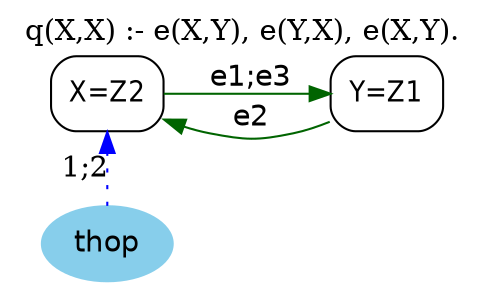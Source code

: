 strict digraph G {
	graph [bb="0,0,207,131",
		label="q(X,X) :- e(X,Y), e(Y,X), e(X,Y).",
		labelloc=t,
		lheight=0.21,
		lp="103.5,119.5",
		lwidth=2.65,
		rankdir=LR
	];
	node [label="\N"];
	X	 [fontname="Helvetica-Narrow",
		height=0.5,
		label="X=Z2",
		pos="40.5,90",
		shape=box,
		style=rounded,
		width=0.75];
	Y	 [fontname="Helvetica-Narrow",
		height=0.5,
		label="Y=Z1",
		pos="168.1,90",
		shape=box,
		style=rounded,
		width=0.75];
	X -> Y	 [color=darkgreen,
		fontname=helvetica,
		label="e1;e3",
		lp="105.1,97.5",
		pos="e,141.08,90 67.56,90 86,90 110.65,90 130.93,90"];
	Y -> X	 [color=darkgreen,
		fontname=helvetica,
		label=e2,
		lp="105.1,78.5",
		pos="e,67.552,76.924 141.05,76.541 135.26,74.245 129.08,72.212 123.1,71 107.42,67.825 102.8,67.922 87.097,71 83.84,71.639 80.522,72.506 \
77.235,73.521"];
	thop	 [color=skyblue,
		fillcolor=skyblue,
		fontname=helvetica,
		height=0.5,
		pos="40.5,18",
		shape=oval,
		style="filled,rounded",
		width=0.79437];
	thop -> X	 [color=blue,
		constraint=false,
		label="1;2",
		lp="30,54",
		pos="e,40.5,71.587 40.5,36.169 40.5,43.869 40.5,53.026 40.5,61.583",
		style=dotted];
}
